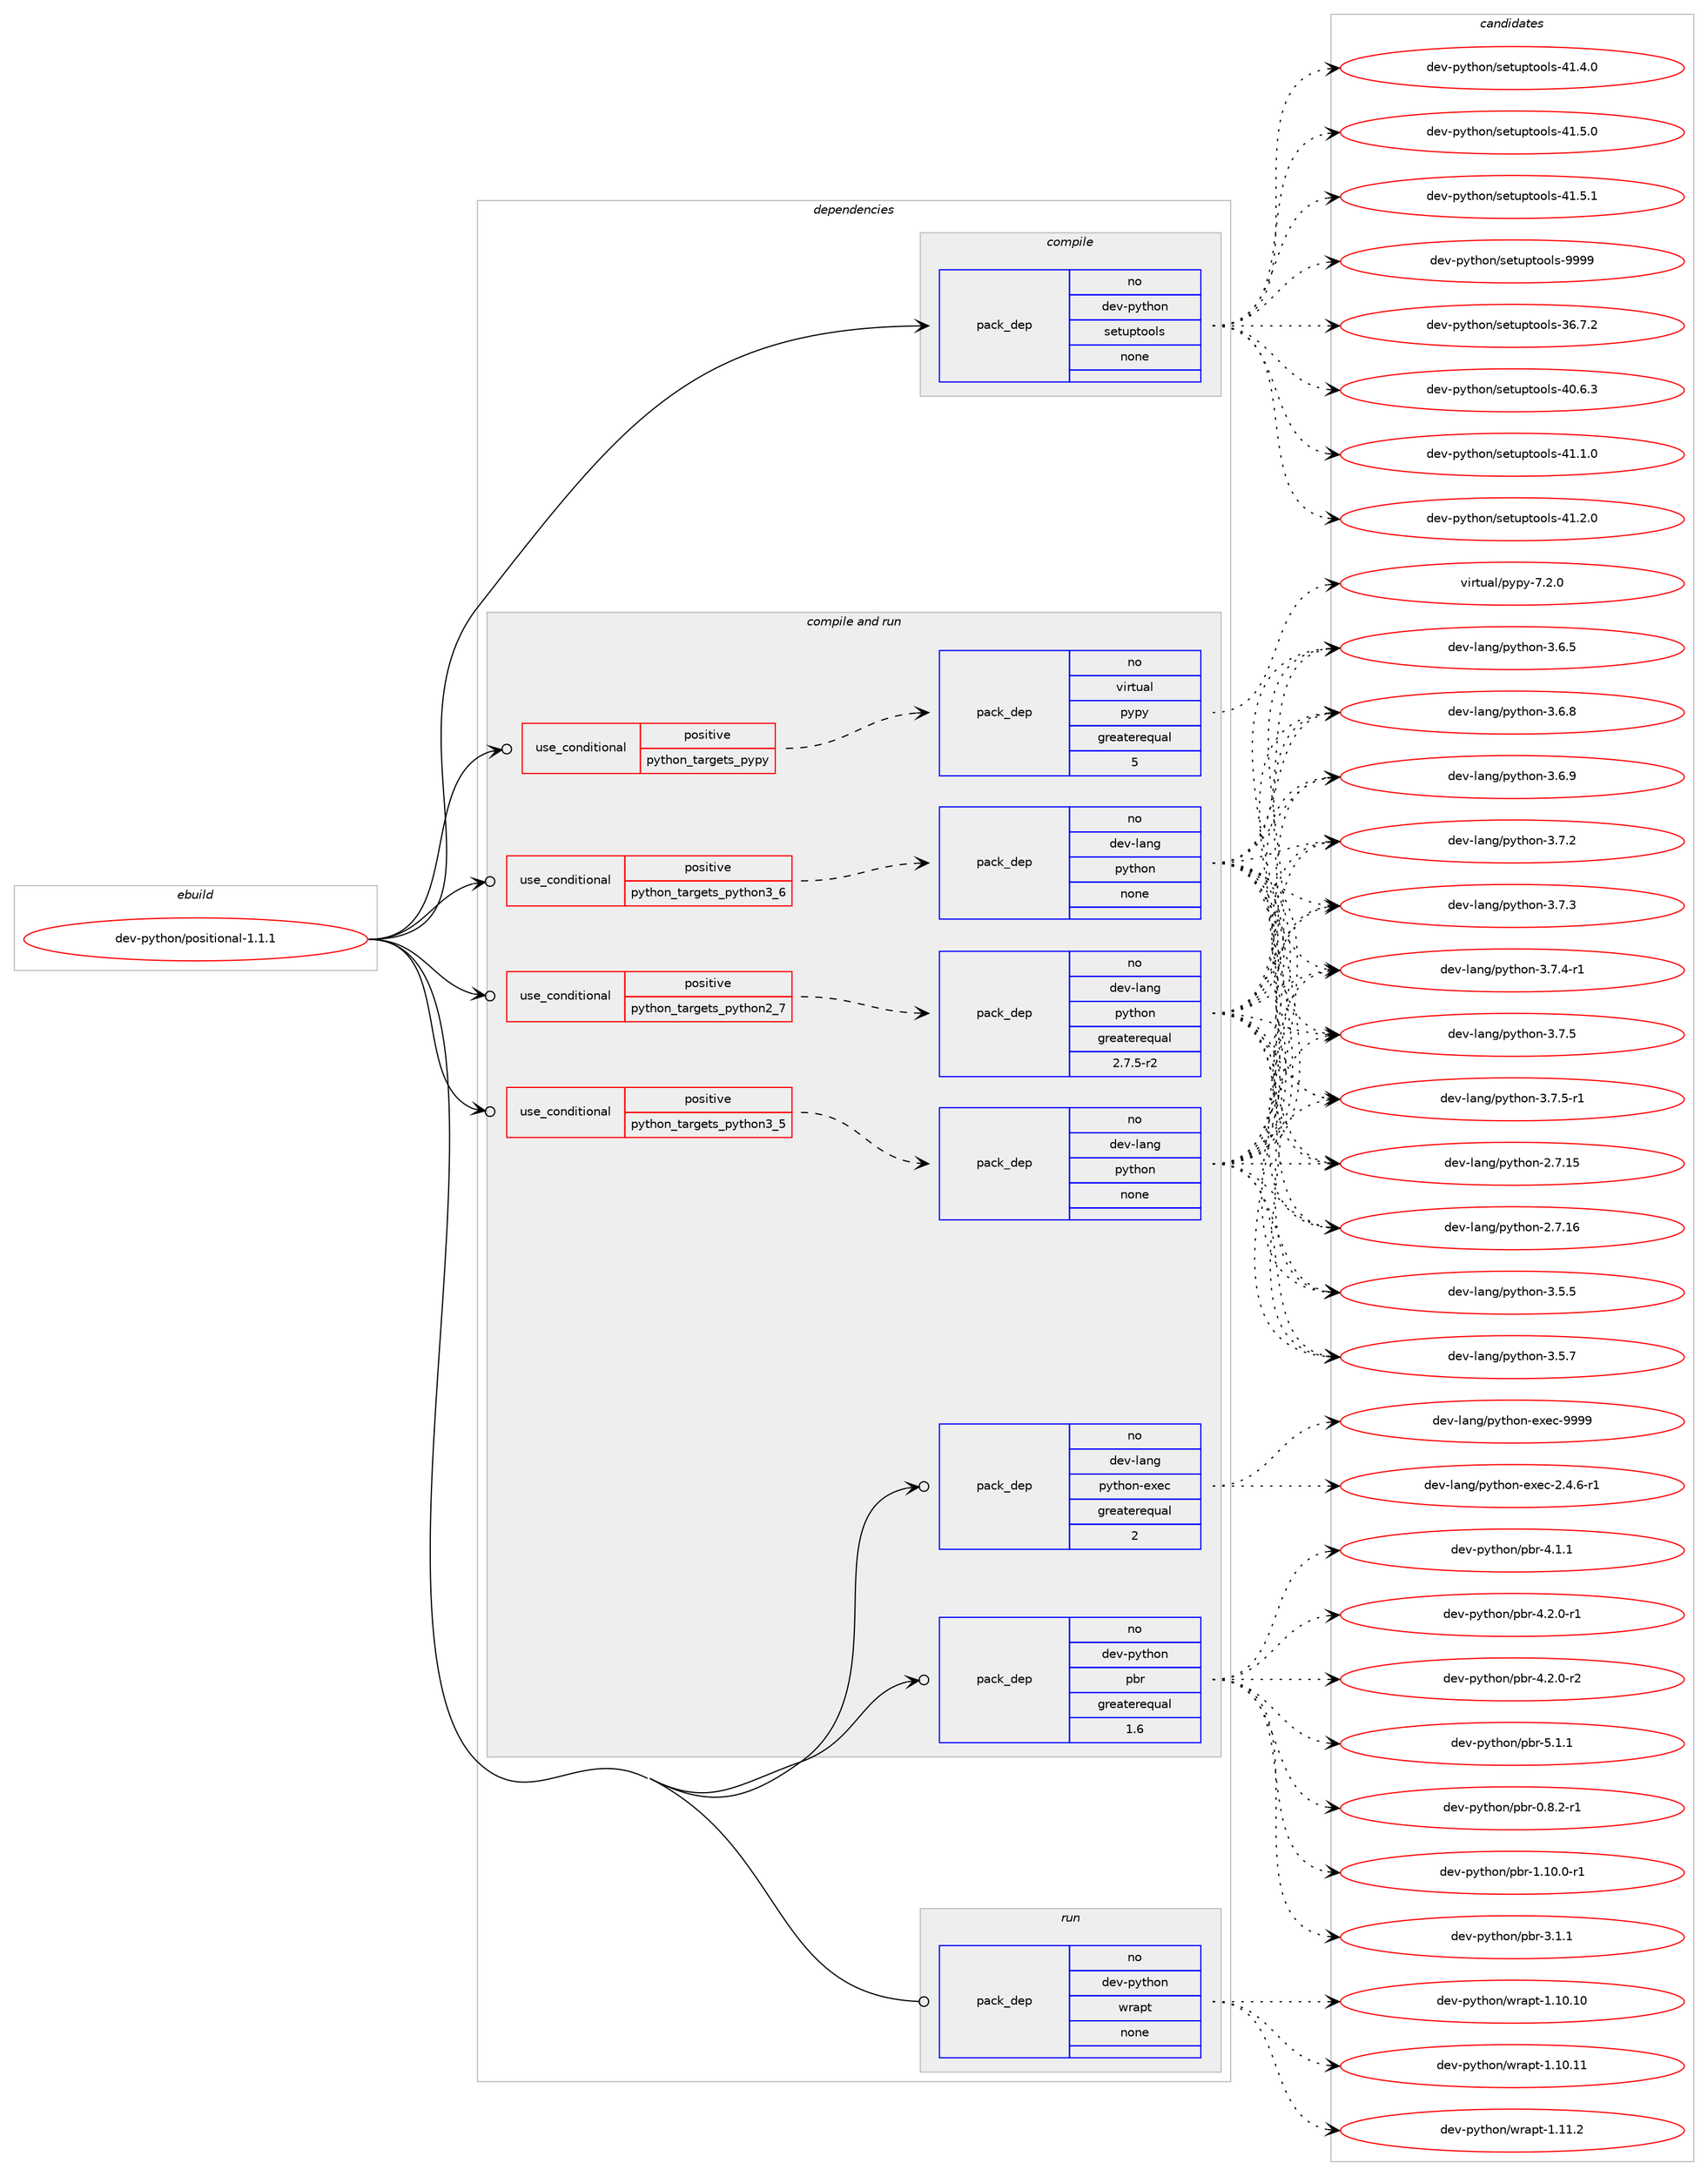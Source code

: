 digraph prolog {

# *************
# Graph options
# *************

newrank=true;
concentrate=true;
compound=true;
graph [rankdir=LR,fontname=Helvetica,fontsize=10,ranksep=1.5];#, ranksep=2.5, nodesep=0.2];
edge  [arrowhead=vee];
node  [fontname=Helvetica,fontsize=10];

# **********
# The ebuild
# **********

subgraph cluster_leftcol {
color=gray;
rank=same;
label=<<i>ebuild</i>>;
id [label="dev-python/positional-1.1.1", color=red, width=4, href="../dev-python/positional-1.1.1.svg"];
}

# ****************
# The dependencies
# ****************

subgraph cluster_midcol {
color=gray;
label=<<i>dependencies</i>>;
subgraph cluster_compile {
fillcolor="#eeeeee";
style=filled;
label=<<i>compile</i>>;
subgraph pack466096 {
dependency622744 [label=<<TABLE BORDER="0" CELLBORDER="1" CELLSPACING="0" CELLPADDING="4" WIDTH="220"><TR><TD ROWSPAN="6" CELLPADDING="30">pack_dep</TD></TR><TR><TD WIDTH="110">no</TD></TR><TR><TD>dev-python</TD></TR><TR><TD>setuptools</TD></TR><TR><TD>none</TD></TR><TR><TD></TD></TR></TABLE>>, shape=none, color=blue];
}
id:e -> dependency622744:w [weight=20,style="solid",arrowhead="vee"];
}
subgraph cluster_compileandrun {
fillcolor="#eeeeee";
style=filled;
label=<<i>compile and run</i>>;
subgraph cond144808 {
dependency622745 [label=<<TABLE BORDER="0" CELLBORDER="1" CELLSPACING="0" CELLPADDING="4"><TR><TD ROWSPAN="3" CELLPADDING="10">use_conditional</TD></TR><TR><TD>positive</TD></TR><TR><TD>python_targets_pypy</TD></TR></TABLE>>, shape=none, color=red];
subgraph pack466097 {
dependency622746 [label=<<TABLE BORDER="0" CELLBORDER="1" CELLSPACING="0" CELLPADDING="4" WIDTH="220"><TR><TD ROWSPAN="6" CELLPADDING="30">pack_dep</TD></TR><TR><TD WIDTH="110">no</TD></TR><TR><TD>virtual</TD></TR><TR><TD>pypy</TD></TR><TR><TD>greaterequal</TD></TR><TR><TD>5</TD></TR></TABLE>>, shape=none, color=blue];
}
dependency622745:e -> dependency622746:w [weight=20,style="dashed",arrowhead="vee"];
}
id:e -> dependency622745:w [weight=20,style="solid",arrowhead="odotvee"];
subgraph cond144809 {
dependency622747 [label=<<TABLE BORDER="0" CELLBORDER="1" CELLSPACING="0" CELLPADDING="4"><TR><TD ROWSPAN="3" CELLPADDING="10">use_conditional</TD></TR><TR><TD>positive</TD></TR><TR><TD>python_targets_python2_7</TD></TR></TABLE>>, shape=none, color=red];
subgraph pack466098 {
dependency622748 [label=<<TABLE BORDER="0" CELLBORDER="1" CELLSPACING="0" CELLPADDING="4" WIDTH="220"><TR><TD ROWSPAN="6" CELLPADDING="30">pack_dep</TD></TR><TR><TD WIDTH="110">no</TD></TR><TR><TD>dev-lang</TD></TR><TR><TD>python</TD></TR><TR><TD>greaterequal</TD></TR><TR><TD>2.7.5-r2</TD></TR></TABLE>>, shape=none, color=blue];
}
dependency622747:e -> dependency622748:w [weight=20,style="dashed",arrowhead="vee"];
}
id:e -> dependency622747:w [weight=20,style="solid",arrowhead="odotvee"];
subgraph cond144810 {
dependency622749 [label=<<TABLE BORDER="0" CELLBORDER="1" CELLSPACING="0" CELLPADDING="4"><TR><TD ROWSPAN="3" CELLPADDING="10">use_conditional</TD></TR><TR><TD>positive</TD></TR><TR><TD>python_targets_python3_5</TD></TR></TABLE>>, shape=none, color=red];
subgraph pack466099 {
dependency622750 [label=<<TABLE BORDER="0" CELLBORDER="1" CELLSPACING="0" CELLPADDING="4" WIDTH="220"><TR><TD ROWSPAN="6" CELLPADDING="30">pack_dep</TD></TR><TR><TD WIDTH="110">no</TD></TR><TR><TD>dev-lang</TD></TR><TR><TD>python</TD></TR><TR><TD>none</TD></TR><TR><TD></TD></TR></TABLE>>, shape=none, color=blue];
}
dependency622749:e -> dependency622750:w [weight=20,style="dashed",arrowhead="vee"];
}
id:e -> dependency622749:w [weight=20,style="solid",arrowhead="odotvee"];
subgraph cond144811 {
dependency622751 [label=<<TABLE BORDER="0" CELLBORDER="1" CELLSPACING="0" CELLPADDING="4"><TR><TD ROWSPAN="3" CELLPADDING="10">use_conditional</TD></TR><TR><TD>positive</TD></TR><TR><TD>python_targets_python3_6</TD></TR></TABLE>>, shape=none, color=red];
subgraph pack466100 {
dependency622752 [label=<<TABLE BORDER="0" CELLBORDER="1" CELLSPACING="0" CELLPADDING="4" WIDTH="220"><TR><TD ROWSPAN="6" CELLPADDING="30">pack_dep</TD></TR><TR><TD WIDTH="110">no</TD></TR><TR><TD>dev-lang</TD></TR><TR><TD>python</TD></TR><TR><TD>none</TD></TR><TR><TD></TD></TR></TABLE>>, shape=none, color=blue];
}
dependency622751:e -> dependency622752:w [weight=20,style="dashed",arrowhead="vee"];
}
id:e -> dependency622751:w [weight=20,style="solid",arrowhead="odotvee"];
subgraph pack466101 {
dependency622753 [label=<<TABLE BORDER="0" CELLBORDER="1" CELLSPACING="0" CELLPADDING="4" WIDTH="220"><TR><TD ROWSPAN="6" CELLPADDING="30">pack_dep</TD></TR><TR><TD WIDTH="110">no</TD></TR><TR><TD>dev-lang</TD></TR><TR><TD>python-exec</TD></TR><TR><TD>greaterequal</TD></TR><TR><TD>2</TD></TR></TABLE>>, shape=none, color=blue];
}
id:e -> dependency622753:w [weight=20,style="solid",arrowhead="odotvee"];
subgraph pack466102 {
dependency622754 [label=<<TABLE BORDER="0" CELLBORDER="1" CELLSPACING="0" CELLPADDING="4" WIDTH="220"><TR><TD ROWSPAN="6" CELLPADDING="30">pack_dep</TD></TR><TR><TD WIDTH="110">no</TD></TR><TR><TD>dev-python</TD></TR><TR><TD>pbr</TD></TR><TR><TD>greaterequal</TD></TR><TR><TD>1.6</TD></TR></TABLE>>, shape=none, color=blue];
}
id:e -> dependency622754:w [weight=20,style="solid",arrowhead="odotvee"];
}
subgraph cluster_run {
fillcolor="#eeeeee";
style=filled;
label=<<i>run</i>>;
subgraph pack466103 {
dependency622755 [label=<<TABLE BORDER="0" CELLBORDER="1" CELLSPACING="0" CELLPADDING="4" WIDTH="220"><TR><TD ROWSPAN="6" CELLPADDING="30">pack_dep</TD></TR><TR><TD WIDTH="110">no</TD></TR><TR><TD>dev-python</TD></TR><TR><TD>wrapt</TD></TR><TR><TD>none</TD></TR><TR><TD></TD></TR></TABLE>>, shape=none, color=blue];
}
id:e -> dependency622755:w [weight=20,style="solid",arrowhead="odot"];
}
}

# **************
# The candidates
# **************

subgraph cluster_choices {
rank=same;
color=gray;
label=<<i>candidates</i>>;

subgraph choice466096 {
color=black;
nodesep=1;
choice100101118451121211161041111104711510111611711211611111110811545515446554650 [label="dev-python/setuptools-36.7.2", color=red, width=4,href="../dev-python/setuptools-36.7.2.svg"];
choice100101118451121211161041111104711510111611711211611111110811545524846544651 [label="dev-python/setuptools-40.6.3", color=red, width=4,href="../dev-python/setuptools-40.6.3.svg"];
choice100101118451121211161041111104711510111611711211611111110811545524946494648 [label="dev-python/setuptools-41.1.0", color=red, width=4,href="../dev-python/setuptools-41.1.0.svg"];
choice100101118451121211161041111104711510111611711211611111110811545524946504648 [label="dev-python/setuptools-41.2.0", color=red, width=4,href="../dev-python/setuptools-41.2.0.svg"];
choice100101118451121211161041111104711510111611711211611111110811545524946524648 [label="dev-python/setuptools-41.4.0", color=red, width=4,href="../dev-python/setuptools-41.4.0.svg"];
choice100101118451121211161041111104711510111611711211611111110811545524946534648 [label="dev-python/setuptools-41.5.0", color=red, width=4,href="../dev-python/setuptools-41.5.0.svg"];
choice100101118451121211161041111104711510111611711211611111110811545524946534649 [label="dev-python/setuptools-41.5.1", color=red, width=4,href="../dev-python/setuptools-41.5.1.svg"];
choice10010111845112121116104111110471151011161171121161111111081154557575757 [label="dev-python/setuptools-9999", color=red, width=4,href="../dev-python/setuptools-9999.svg"];
dependency622744:e -> choice100101118451121211161041111104711510111611711211611111110811545515446554650:w [style=dotted,weight="100"];
dependency622744:e -> choice100101118451121211161041111104711510111611711211611111110811545524846544651:w [style=dotted,weight="100"];
dependency622744:e -> choice100101118451121211161041111104711510111611711211611111110811545524946494648:w [style=dotted,weight="100"];
dependency622744:e -> choice100101118451121211161041111104711510111611711211611111110811545524946504648:w [style=dotted,weight="100"];
dependency622744:e -> choice100101118451121211161041111104711510111611711211611111110811545524946524648:w [style=dotted,weight="100"];
dependency622744:e -> choice100101118451121211161041111104711510111611711211611111110811545524946534648:w [style=dotted,weight="100"];
dependency622744:e -> choice100101118451121211161041111104711510111611711211611111110811545524946534649:w [style=dotted,weight="100"];
dependency622744:e -> choice10010111845112121116104111110471151011161171121161111111081154557575757:w [style=dotted,weight="100"];
}
subgraph choice466097 {
color=black;
nodesep=1;
choice1181051141161179710847112121112121455546504648 [label="virtual/pypy-7.2.0", color=red, width=4,href="../virtual/pypy-7.2.0.svg"];
dependency622746:e -> choice1181051141161179710847112121112121455546504648:w [style=dotted,weight="100"];
}
subgraph choice466098 {
color=black;
nodesep=1;
choice10010111845108971101034711212111610411111045504655464953 [label="dev-lang/python-2.7.15", color=red, width=4,href="../dev-lang/python-2.7.15.svg"];
choice10010111845108971101034711212111610411111045504655464954 [label="dev-lang/python-2.7.16", color=red, width=4,href="../dev-lang/python-2.7.16.svg"];
choice100101118451089711010347112121116104111110455146534653 [label="dev-lang/python-3.5.5", color=red, width=4,href="../dev-lang/python-3.5.5.svg"];
choice100101118451089711010347112121116104111110455146534655 [label="dev-lang/python-3.5.7", color=red, width=4,href="../dev-lang/python-3.5.7.svg"];
choice100101118451089711010347112121116104111110455146544653 [label="dev-lang/python-3.6.5", color=red, width=4,href="../dev-lang/python-3.6.5.svg"];
choice100101118451089711010347112121116104111110455146544656 [label="dev-lang/python-3.6.8", color=red, width=4,href="../dev-lang/python-3.6.8.svg"];
choice100101118451089711010347112121116104111110455146544657 [label="dev-lang/python-3.6.9", color=red, width=4,href="../dev-lang/python-3.6.9.svg"];
choice100101118451089711010347112121116104111110455146554650 [label="dev-lang/python-3.7.2", color=red, width=4,href="../dev-lang/python-3.7.2.svg"];
choice100101118451089711010347112121116104111110455146554651 [label="dev-lang/python-3.7.3", color=red, width=4,href="../dev-lang/python-3.7.3.svg"];
choice1001011184510897110103471121211161041111104551465546524511449 [label="dev-lang/python-3.7.4-r1", color=red, width=4,href="../dev-lang/python-3.7.4-r1.svg"];
choice100101118451089711010347112121116104111110455146554653 [label="dev-lang/python-3.7.5", color=red, width=4,href="../dev-lang/python-3.7.5.svg"];
choice1001011184510897110103471121211161041111104551465546534511449 [label="dev-lang/python-3.7.5-r1", color=red, width=4,href="../dev-lang/python-3.7.5-r1.svg"];
dependency622748:e -> choice10010111845108971101034711212111610411111045504655464953:w [style=dotted,weight="100"];
dependency622748:e -> choice10010111845108971101034711212111610411111045504655464954:w [style=dotted,weight="100"];
dependency622748:e -> choice100101118451089711010347112121116104111110455146534653:w [style=dotted,weight="100"];
dependency622748:e -> choice100101118451089711010347112121116104111110455146534655:w [style=dotted,weight="100"];
dependency622748:e -> choice100101118451089711010347112121116104111110455146544653:w [style=dotted,weight="100"];
dependency622748:e -> choice100101118451089711010347112121116104111110455146544656:w [style=dotted,weight="100"];
dependency622748:e -> choice100101118451089711010347112121116104111110455146544657:w [style=dotted,weight="100"];
dependency622748:e -> choice100101118451089711010347112121116104111110455146554650:w [style=dotted,weight="100"];
dependency622748:e -> choice100101118451089711010347112121116104111110455146554651:w [style=dotted,weight="100"];
dependency622748:e -> choice1001011184510897110103471121211161041111104551465546524511449:w [style=dotted,weight="100"];
dependency622748:e -> choice100101118451089711010347112121116104111110455146554653:w [style=dotted,weight="100"];
dependency622748:e -> choice1001011184510897110103471121211161041111104551465546534511449:w [style=dotted,weight="100"];
}
subgraph choice466099 {
color=black;
nodesep=1;
choice10010111845108971101034711212111610411111045504655464953 [label="dev-lang/python-2.7.15", color=red, width=4,href="../dev-lang/python-2.7.15.svg"];
choice10010111845108971101034711212111610411111045504655464954 [label="dev-lang/python-2.7.16", color=red, width=4,href="../dev-lang/python-2.7.16.svg"];
choice100101118451089711010347112121116104111110455146534653 [label="dev-lang/python-3.5.5", color=red, width=4,href="../dev-lang/python-3.5.5.svg"];
choice100101118451089711010347112121116104111110455146534655 [label="dev-lang/python-3.5.7", color=red, width=4,href="../dev-lang/python-3.5.7.svg"];
choice100101118451089711010347112121116104111110455146544653 [label="dev-lang/python-3.6.5", color=red, width=4,href="../dev-lang/python-3.6.5.svg"];
choice100101118451089711010347112121116104111110455146544656 [label="dev-lang/python-3.6.8", color=red, width=4,href="../dev-lang/python-3.6.8.svg"];
choice100101118451089711010347112121116104111110455146544657 [label="dev-lang/python-3.6.9", color=red, width=4,href="../dev-lang/python-3.6.9.svg"];
choice100101118451089711010347112121116104111110455146554650 [label="dev-lang/python-3.7.2", color=red, width=4,href="../dev-lang/python-3.7.2.svg"];
choice100101118451089711010347112121116104111110455146554651 [label="dev-lang/python-3.7.3", color=red, width=4,href="../dev-lang/python-3.7.3.svg"];
choice1001011184510897110103471121211161041111104551465546524511449 [label="dev-lang/python-3.7.4-r1", color=red, width=4,href="../dev-lang/python-3.7.4-r1.svg"];
choice100101118451089711010347112121116104111110455146554653 [label="dev-lang/python-3.7.5", color=red, width=4,href="../dev-lang/python-3.7.5.svg"];
choice1001011184510897110103471121211161041111104551465546534511449 [label="dev-lang/python-3.7.5-r1", color=red, width=4,href="../dev-lang/python-3.7.5-r1.svg"];
dependency622750:e -> choice10010111845108971101034711212111610411111045504655464953:w [style=dotted,weight="100"];
dependency622750:e -> choice10010111845108971101034711212111610411111045504655464954:w [style=dotted,weight="100"];
dependency622750:e -> choice100101118451089711010347112121116104111110455146534653:w [style=dotted,weight="100"];
dependency622750:e -> choice100101118451089711010347112121116104111110455146534655:w [style=dotted,weight="100"];
dependency622750:e -> choice100101118451089711010347112121116104111110455146544653:w [style=dotted,weight="100"];
dependency622750:e -> choice100101118451089711010347112121116104111110455146544656:w [style=dotted,weight="100"];
dependency622750:e -> choice100101118451089711010347112121116104111110455146544657:w [style=dotted,weight="100"];
dependency622750:e -> choice100101118451089711010347112121116104111110455146554650:w [style=dotted,weight="100"];
dependency622750:e -> choice100101118451089711010347112121116104111110455146554651:w [style=dotted,weight="100"];
dependency622750:e -> choice1001011184510897110103471121211161041111104551465546524511449:w [style=dotted,weight="100"];
dependency622750:e -> choice100101118451089711010347112121116104111110455146554653:w [style=dotted,weight="100"];
dependency622750:e -> choice1001011184510897110103471121211161041111104551465546534511449:w [style=dotted,weight="100"];
}
subgraph choice466100 {
color=black;
nodesep=1;
choice10010111845108971101034711212111610411111045504655464953 [label="dev-lang/python-2.7.15", color=red, width=4,href="../dev-lang/python-2.7.15.svg"];
choice10010111845108971101034711212111610411111045504655464954 [label="dev-lang/python-2.7.16", color=red, width=4,href="../dev-lang/python-2.7.16.svg"];
choice100101118451089711010347112121116104111110455146534653 [label="dev-lang/python-3.5.5", color=red, width=4,href="../dev-lang/python-3.5.5.svg"];
choice100101118451089711010347112121116104111110455146534655 [label="dev-lang/python-3.5.7", color=red, width=4,href="../dev-lang/python-3.5.7.svg"];
choice100101118451089711010347112121116104111110455146544653 [label="dev-lang/python-3.6.5", color=red, width=4,href="../dev-lang/python-3.6.5.svg"];
choice100101118451089711010347112121116104111110455146544656 [label="dev-lang/python-3.6.8", color=red, width=4,href="../dev-lang/python-3.6.8.svg"];
choice100101118451089711010347112121116104111110455146544657 [label="dev-lang/python-3.6.9", color=red, width=4,href="../dev-lang/python-3.6.9.svg"];
choice100101118451089711010347112121116104111110455146554650 [label="dev-lang/python-3.7.2", color=red, width=4,href="../dev-lang/python-3.7.2.svg"];
choice100101118451089711010347112121116104111110455146554651 [label="dev-lang/python-3.7.3", color=red, width=4,href="../dev-lang/python-3.7.3.svg"];
choice1001011184510897110103471121211161041111104551465546524511449 [label="dev-lang/python-3.7.4-r1", color=red, width=4,href="../dev-lang/python-3.7.4-r1.svg"];
choice100101118451089711010347112121116104111110455146554653 [label="dev-lang/python-3.7.5", color=red, width=4,href="../dev-lang/python-3.7.5.svg"];
choice1001011184510897110103471121211161041111104551465546534511449 [label="dev-lang/python-3.7.5-r1", color=red, width=4,href="../dev-lang/python-3.7.5-r1.svg"];
dependency622752:e -> choice10010111845108971101034711212111610411111045504655464953:w [style=dotted,weight="100"];
dependency622752:e -> choice10010111845108971101034711212111610411111045504655464954:w [style=dotted,weight="100"];
dependency622752:e -> choice100101118451089711010347112121116104111110455146534653:w [style=dotted,weight="100"];
dependency622752:e -> choice100101118451089711010347112121116104111110455146534655:w [style=dotted,weight="100"];
dependency622752:e -> choice100101118451089711010347112121116104111110455146544653:w [style=dotted,weight="100"];
dependency622752:e -> choice100101118451089711010347112121116104111110455146544656:w [style=dotted,weight="100"];
dependency622752:e -> choice100101118451089711010347112121116104111110455146544657:w [style=dotted,weight="100"];
dependency622752:e -> choice100101118451089711010347112121116104111110455146554650:w [style=dotted,weight="100"];
dependency622752:e -> choice100101118451089711010347112121116104111110455146554651:w [style=dotted,weight="100"];
dependency622752:e -> choice1001011184510897110103471121211161041111104551465546524511449:w [style=dotted,weight="100"];
dependency622752:e -> choice100101118451089711010347112121116104111110455146554653:w [style=dotted,weight="100"];
dependency622752:e -> choice1001011184510897110103471121211161041111104551465546534511449:w [style=dotted,weight="100"];
}
subgraph choice466101 {
color=black;
nodesep=1;
choice10010111845108971101034711212111610411111045101120101994550465246544511449 [label="dev-lang/python-exec-2.4.6-r1", color=red, width=4,href="../dev-lang/python-exec-2.4.6-r1.svg"];
choice10010111845108971101034711212111610411111045101120101994557575757 [label="dev-lang/python-exec-9999", color=red, width=4,href="../dev-lang/python-exec-9999.svg"];
dependency622753:e -> choice10010111845108971101034711212111610411111045101120101994550465246544511449:w [style=dotted,weight="100"];
dependency622753:e -> choice10010111845108971101034711212111610411111045101120101994557575757:w [style=dotted,weight="100"];
}
subgraph choice466102 {
color=black;
nodesep=1;
choice1001011184511212111610411111047112981144548465646504511449 [label="dev-python/pbr-0.8.2-r1", color=red, width=4,href="../dev-python/pbr-0.8.2-r1.svg"];
choice100101118451121211161041111104711298114454946494846484511449 [label="dev-python/pbr-1.10.0-r1", color=red, width=4,href="../dev-python/pbr-1.10.0-r1.svg"];
choice100101118451121211161041111104711298114455146494649 [label="dev-python/pbr-3.1.1", color=red, width=4,href="../dev-python/pbr-3.1.1.svg"];
choice100101118451121211161041111104711298114455246494649 [label="dev-python/pbr-4.1.1", color=red, width=4,href="../dev-python/pbr-4.1.1.svg"];
choice1001011184511212111610411111047112981144552465046484511449 [label="dev-python/pbr-4.2.0-r1", color=red, width=4,href="../dev-python/pbr-4.2.0-r1.svg"];
choice1001011184511212111610411111047112981144552465046484511450 [label="dev-python/pbr-4.2.0-r2", color=red, width=4,href="../dev-python/pbr-4.2.0-r2.svg"];
choice100101118451121211161041111104711298114455346494649 [label="dev-python/pbr-5.1.1", color=red, width=4,href="../dev-python/pbr-5.1.1.svg"];
dependency622754:e -> choice1001011184511212111610411111047112981144548465646504511449:w [style=dotted,weight="100"];
dependency622754:e -> choice100101118451121211161041111104711298114454946494846484511449:w [style=dotted,weight="100"];
dependency622754:e -> choice100101118451121211161041111104711298114455146494649:w [style=dotted,weight="100"];
dependency622754:e -> choice100101118451121211161041111104711298114455246494649:w [style=dotted,weight="100"];
dependency622754:e -> choice1001011184511212111610411111047112981144552465046484511449:w [style=dotted,weight="100"];
dependency622754:e -> choice1001011184511212111610411111047112981144552465046484511450:w [style=dotted,weight="100"];
dependency622754:e -> choice100101118451121211161041111104711298114455346494649:w [style=dotted,weight="100"];
}
subgraph choice466103 {
color=black;
nodesep=1;
choice1001011184511212111610411111047119114971121164549464948464948 [label="dev-python/wrapt-1.10.10", color=red, width=4,href="../dev-python/wrapt-1.10.10.svg"];
choice1001011184511212111610411111047119114971121164549464948464949 [label="dev-python/wrapt-1.10.11", color=red, width=4,href="../dev-python/wrapt-1.10.11.svg"];
choice10010111845112121116104111110471191149711211645494649494650 [label="dev-python/wrapt-1.11.2", color=red, width=4,href="../dev-python/wrapt-1.11.2.svg"];
dependency622755:e -> choice1001011184511212111610411111047119114971121164549464948464948:w [style=dotted,weight="100"];
dependency622755:e -> choice1001011184511212111610411111047119114971121164549464948464949:w [style=dotted,weight="100"];
dependency622755:e -> choice10010111845112121116104111110471191149711211645494649494650:w [style=dotted,weight="100"];
}
}

}
